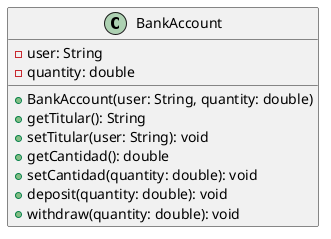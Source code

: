 @startuml
class BankAccount {
    - user: String
    - quantity: double
    + BankAccount(user: String, quantity: double)
    + getTitular(): String
    + setTitular(user: String): void
    + getCantidad(): double
    + setCantidad(quantity: double): void
    + deposit(quantity: double): void
    + withdraw(quantity: double): void
}
@enduml